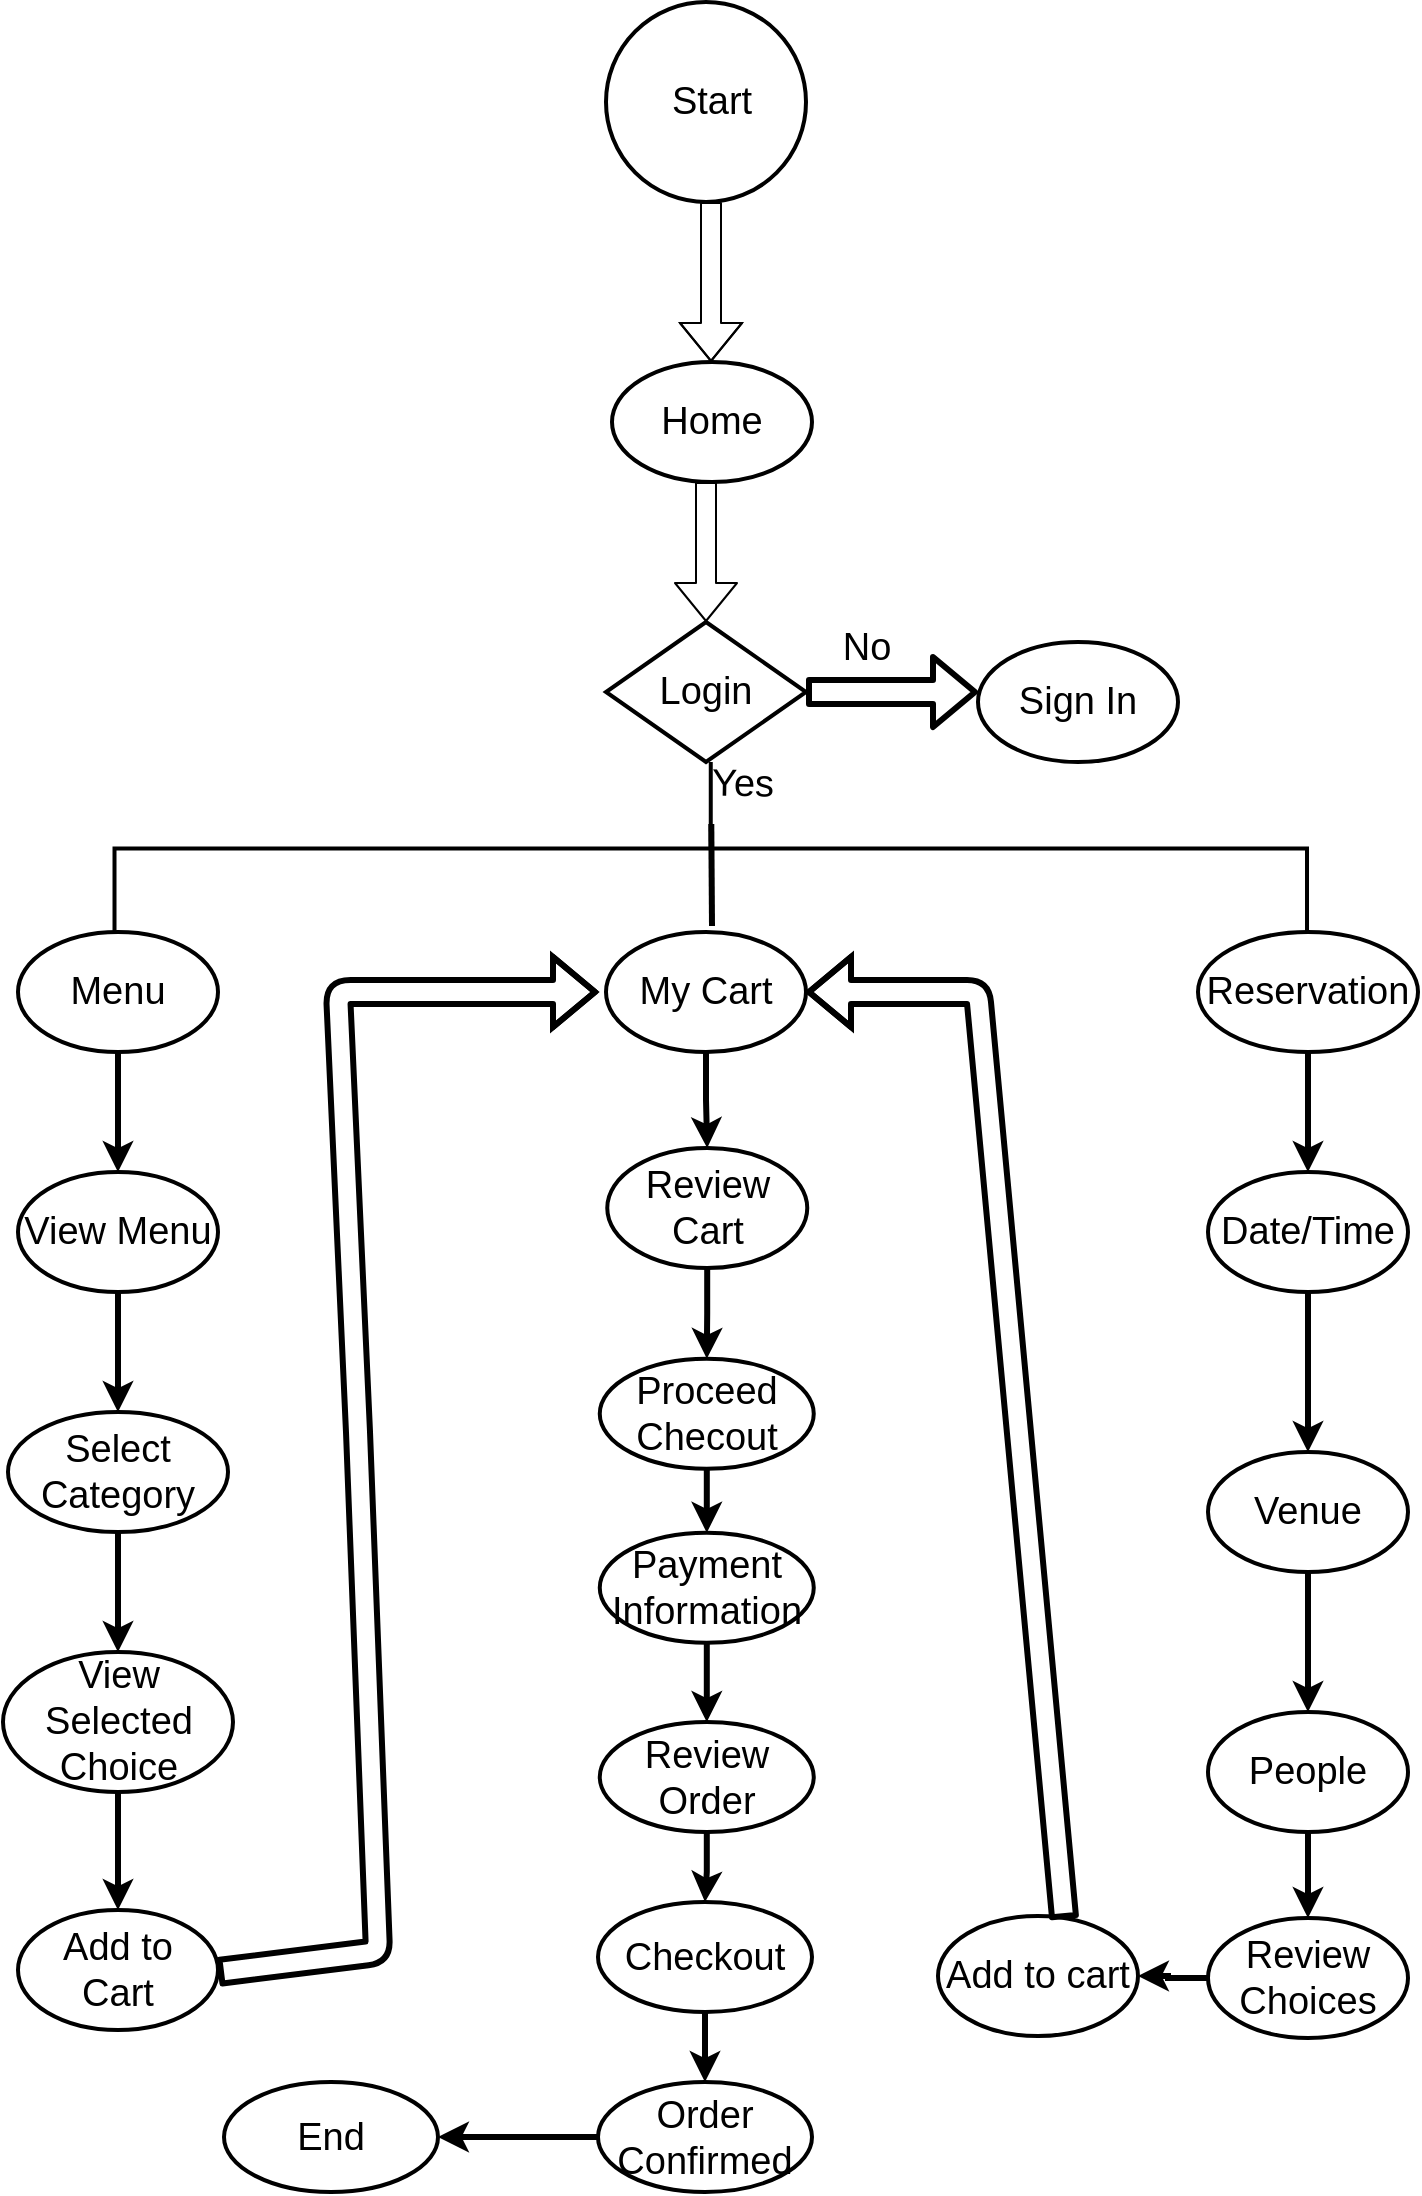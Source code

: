 <mxfile version="13.7.9" type="github"><diagram id="HCSsMY1fox_DIpHiyKUl" name="Page-1"><mxGraphModel dx="1240" dy="1853" grid="1" gridSize="10" guides="1" tooltips="1" connect="1" arrows="1" fold="1" page="1" pageScale="1" pageWidth="827" pageHeight="1169" background="#ffffff" math="0" shadow="0"><root><mxCell id="0"/><mxCell id="1" parent="0"/><mxCell id="HNMy4ISQY_406ZQvRQbY-1" value="" style="strokeWidth=2;html=1;shape=mxgraph.flowchart.start_2;whiteSpace=wrap;" vertex="1" parent="1"><mxGeometry x="364" y="-10" width="100" height="100" as="geometry"/></mxCell><mxCell id="HNMy4ISQY_406ZQvRQbY-2" value="&lt;div style=&quot;font-size: 19px;&quot;&gt;Start&lt;/div&gt;" style="text;html=1;strokeColor=none;fillColor=none;align=center;verticalAlign=middle;whiteSpace=wrap;rounded=0;fontSize=19;" vertex="1" parent="1"><mxGeometry x="394" y="20" width="46" height="40" as="geometry"/></mxCell><mxCell id="HNMy4ISQY_406ZQvRQbY-4" value="" style="shape=flexArrow;endArrow=classic;html=1;fontSize=19;" edge="1" parent="1"><mxGeometry width="50" height="50" relative="1" as="geometry"><mxPoint x="416.5" y="90" as="sourcePoint"/><mxPoint x="416.5" y="170" as="targetPoint"/><Array as="points"><mxPoint x="416.5" y="110"/><mxPoint x="416.5" y="130"/></Array></mxGeometry></mxCell><mxCell id="HNMy4ISQY_406ZQvRQbY-12" value="&lt;div&gt;Home&lt;/div&gt;" style="strokeWidth=2;html=1;shape=mxgraph.flowchart.start_1;whiteSpace=wrap;fontSize=19;" vertex="1" parent="1"><mxGeometry x="367" y="170" width="100" height="60" as="geometry"/></mxCell><mxCell id="HNMy4ISQY_406ZQvRQbY-13" value="" style="shape=flexArrow;endArrow=classic;html=1;fontSize=19;entryX=0.5;entryY=0;entryDx=0;entryDy=0;entryPerimeter=0;" edge="1" parent="1" target="HNMy4ISQY_406ZQvRQbY-45"><mxGeometry width="50" height="50" relative="1" as="geometry"><mxPoint x="414" y="230" as="sourcePoint"/><mxPoint x="416.5" y="310" as="targetPoint"/></mxGeometry></mxCell><mxCell id="HNMy4ISQY_406ZQvRQbY-15" value="" style="strokeWidth=2;html=1;shape=mxgraph.flowchart.annotation_2;align=left;labelPosition=right;pointerEvents=1;fontSize=19;rotation=90;" vertex="1" parent="1"><mxGeometry x="373.13" y="115.13" width="86.5" height="596.25" as="geometry"/></mxCell><mxCell id="HNMy4ISQY_406ZQvRQbY-69" value="" style="edgeStyle=orthogonalEdgeStyle;rounded=0;orthogonalLoop=1;jettySize=auto;html=1;strokeWidth=3;fontSize=19;" edge="1" parent="1" source="HNMy4ISQY_406ZQvRQbY-16" target="HNMy4ISQY_406ZQvRQbY-18"><mxGeometry relative="1" as="geometry"/></mxCell><mxCell id="HNMy4ISQY_406ZQvRQbY-16" value="Menu" style="strokeWidth=2;html=1;shape=mxgraph.flowchart.start_1;whiteSpace=wrap;fontSize=19;" vertex="1" parent="1"><mxGeometry x="70" y="455" width="100" height="60" as="geometry"/></mxCell><mxCell id="HNMy4ISQY_406ZQvRQbY-70" value="" style="edgeStyle=orthogonalEdgeStyle;rounded=0;orthogonalLoop=1;jettySize=auto;html=1;strokeWidth=3;fontSize=19;" edge="1" parent="1" source="HNMy4ISQY_406ZQvRQbY-18" target="HNMy4ISQY_406ZQvRQbY-25"><mxGeometry relative="1" as="geometry"/></mxCell><mxCell id="HNMy4ISQY_406ZQvRQbY-18" value="View Menu" style="strokeWidth=2;html=1;shape=mxgraph.flowchart.start_1;whiteSpace=wrap;fontSize=19;" vertex="1" parent="1"><mxGeometry x="70" y="575" width="100" height="60" as="geometry"/></mxCell><mxCell id="HNMy4ISQY_406ZQvRQbY-75" value="" style="edgeStyle=orthogonalEdgeStyle;rounded=0;orthogonalLoop=1;jettySize=auto;html=1;strokeWidth=3;fontSize=19;" edge="1" parent="1" source="HNMy4ISQY_406ZQvRQbY-22" target="HNMy4ISQY_406ZQvRQbY-30"><mxGeometry relative="1" as="geometry"/></mxCell><mxCell id="HNMy4ISQY_406ZQvRQbY-22" value="Reservation" style="strokeWidth=2;html=1;shape=mxgraph.flowchart.start_1;whiteSpace=wrap;fontSize=19;" vertex="1" parent="1"><mxGeometry x="660" y="455" width="110" height="60" as="geometry"/></mxCell><mxCell id="HNMy4ISQY_406ZQvRQbY-71" value="" style="edgeStyle=orthogonalEdgeStyle;rounded=0;orthogonalLoop=1;jettySize=auto;html=1;strokeWidth=3;fontSize=19;" edge="1" parent="1" source="HNMy4ISQY_406ZQvRQbY-25" target="HNMy4ISQY_406ZQvRQbY-32"><mxGeometry relative="1" as="geometry"/></mxCell><mxCell id="HNMy4ISQY_406ZQvRQbY-25" value="&lt;div&gt;Select&lt;/div&gt;&lt;div&gt;Category&lt;br&gt;&lt;/div&gt;" style="strokeWidth=2;html=1;shape=mxgraph.flowchart.start_1;whiteSpace=wrap;fontSize=19;" vertex="1" parent="1"><mxGeometry x="65" y="695" width="110" height="60" as="geometry"/></mxCell><mxCell id="HNMy4ISQY_406ZQvRQbY-73" value="" style="edgeStyle=orthogonalEdgeStyle;rounded=0;orthogonalLoop=1;jettySize=auto;html=1;strokeWidth=3;fontSize=19;" edge="1" parent="1" source="HNMy4ISQY_406ZQvRQbY-26" target="HNMy4ISQY_406ZQvRQbY-35"><mxGeometry relative="1" as="geometry"/></mxCell><mxCell id="HNMy4ISQY_406ZQvRQbY-26" value="My Cart" style="strokeWidth=2;html=1;shape=mxgraph.flowchart.start_1;whiteSpace=wrap;fontSize=19;" vertex="1" parent="1"><mxGeometry x="364" y="455" width="100" height="60" as="geometry"/></mxCell><mxCell id="HNMy4ISQY_406ZQvRQbY-27" value="" style="endArrow=none;html=1;fontSize=19;strokeWidth=3;" edge="1" parent="1"><mxGeometry width="50" height="50" relative="1" as="geometry"><mxPoint x="417" y="452" as="sourcePoint"/><mxPoint x="416.647" y="401" as="targetPoint"/></mxGeometry></mxCell><mxCell id="HNMy4ISQY_406ZQvRQbY-76" value="" style="edgeStyle=orthogonalEdgeStyle;rounded=0;orthogonalLoop=1;jettySize=auto;html=1;strokeWidth=3;fontSize=19;" edge="1" parent="1" source="HNMy4ISQY_406ZQvRQbY-30" target="HNMy4ISQY_406ZQvRQbY-42"><mxGeometry relative="1" as="geometry"/></mxCell><mxCell id="HNMy4ISQY_406ZQvRQbY-30" value="Date/Time" style="strokeWidth=2;html=1;shape=mxgraph.flowchart.start_1;whiteSpace=wrap;fontSize=19;" vertex="1" parent="1"><mxGeometry x="665" y="575" width="100" height="60" as="geometry"/></mxCell><mxCell id="HNMy4ISQY_406ZQvRQbY-72" value="" style="edgeStyle=orthogonalEdgeStyle;rounded=0;orthogonalLoop=1;jettySize=auto;html=1;strokeWidth=3;fontSize=19;" edge="1" parent="1" source="HNMy4ISQY_406ZQvRQbY-32" target="HNMy4ISQY_406ZQvRQbY-36"><mxGeometry relative="1" as="geometry"/></mxCell><mxCell id="HNMy4ISQY_406ZQvRQbY-32" value="View Selected Choice" style="strokeWidth=2;html=1;shape=mxgraph.flowchart.start_1;whiteSpace=wrap;fontSize=19;" vertex="1" parent="1"><mxGeometry x="62.5" y="815" width="115" height="70" as="geometry"/></mxCell><mxCell id="HNMy4ISQY_406ZQvRQbY-74" value="" style="edgeStyle=orthogonalEdgeStyle;rounded=0;orthogonalLoop=1;jettySize=auto;html=1;strokeWidth=3;fontSize=19;" edge="1" parent="1" source="HNMy4ISQY_406ZQvRQbY-35" target="HNMy4ISQY_406ZQvRQbY-67"><mxGeometry relative="1" as="geometry"/></mxCell><mxCell id="HNMy4ISQY_406ZQvRQbY-35" value="Review Cart" style="strokeWidth=2;html=1;shape=mxgraph.flowchart.start_1;whiteSpace=wrap;fontSize=19;" vertex="1" parent="1"><mxGeometry x="364.63" y="563" width="100" height="60" as="geometry"/></mxCell><mxCell id="HNMy4ISQY_406ZQvRQbY-36" value="&lt;div&gt;Add to &lt;br&gt;&lt;/div&gt;&lt;div&gt;Cart&lt;br&gt;&lt;/div&gt;" style="strokeWidth=2;html=1;shape=mxgraph.flowchart.start_1;whiteSpace=wrap;fontSize=19;" vertex="1" parent="1"><mxGeometry x="70" y="944" width="100" height="60" as="geometry"/></mxCell><mxCell id="HNMy4ISQY_406ZQvRQbY-41" value="" style="shape=flexArrow;endArrow=classic;html=1;strokeWidth=3;fontSize=19;exitX=1;exitY=0.5;exitDx=0;exitDy=0;exitPerimeter=0;" edge="1" parent="1"><mxGeometry width="50" height="50" relative="1" as="geometry"><mxPoint x="170" y="975" as="sourcePoint"/><mxPoint x="360" y="485" as="targetPoint"/><Array as="points"><mxPoint x="250" y="965"/><mxPoint x="240" y="705"/><mxPoint x="230" y="485"/></Array></mxGeometry></mxCell><mxCell id="HNMy4ISQY_406ZQvRQbY-77" value="" style="edgeStyle=orthogonalEdgeStyle;rounded=0;orthogonalLoop=1;jettySize=auto;html=1;strokeWidth=3;fontSize=19;" edge="1" parent="1" source="HNMy4ISQY_406ZQvRQbY-42" target="HNMy4ISQY_406ZQvRQbY-43"><mxGeometry relative="1" as="geometry"/></mxCell><mxCell id="HNMy4ISQY_406ZQvRQbY-42" value="Venue" style="strokeWidth=2;html=1;shape=mxgraph.flowchart.start_1;whiteSpace=wrap;fontSize=19;" vertex="1" parent="1"><mxGeometry x="665" y="715" width="100" height="60" as="geometry"/></mxCell><mxCell id="HNMy4ISQY_406ZQvRQbY-80" value="" style="edgeStyle=orthogonalEdgeStyle;rounded=0;orthogonalLoop=1;jettySize=auto;html=1;strokeWidth=3;fontSize=19;" edge="1" parent="1" source="HNMy4ISQY_406ZQvRQbY-43" target="HNMy4ISQY_406ZQvRQbY-61"><mxGeometry relative="1" as="geometry"/></mxCell><mxCell id="HNMy4ISQY_406ZQvRQbY-43" value="People" style="strokeWidth=2;html=1;shape=mxgraph.flowchart.start_1;whiteSpace=wrap;fontSize=19;" vertex="1" parent="1"><mxGeometry x="665" y="845" width="100" height="60" as="geometry"/></mxCell><mxCell id="HNMy4ISQY_406ZQvRQbY-45" value="Login" style="strokeWidth=2;html=1;shape=mxgraph.flowchart.decision;whiteSpace=wrap;fontSize=19;" vertex="1" parent="1"><mxGeometry x="364" y="300" width="100" height="70" as="geometry"/></mxCell><mxCell id="HNMy4ISQY_406ZQvRQbY-47" value="Yes" style="text;html=1;align=center;verticalAlign=middle;resizable=0;points=[];autosize=1;fontSize=19;rotation=1;" vertex="1" parent="1"><mxGeometry x="407" y="366" width="50" height="30" as="geometry"/></mxCell><mxCell id="HNMy4ISQY_406ZQvRQbY-48" value="" style="shape=flexArrow;endArrow=classic;html=1;strokeWidth=3;fontSize=19;exitX=1;exitY=0.5;exitDx=0;exitDy=0;exitPerimeter=0;" edge="1" parent="1" source="HNMy4ISQY_406ZQvRQbY-45"><mxGeometry width="50" height="50" relative="1" as="geometry"><mxPoint x="464" y="340" as="sourcePoint"/><mxPoint x="550" y="335" as="targetPoint"/></mxGeometry></mxCell><mxCell id="HNMy4ISQY_406ZQvRQbY-49" value="Sign In" style="strokeWidth=2;html=1;shape=mxgraph.flowchart.start_1;whiteSpace=wrap;fontSize=19;" vertex="1" parent="1"><mxGeometry x="550" y="310" width="100" height="60" as="geometry"/></mxCell><mxCell id="HNMy4ISQY_406ZQvRQbY-50" value="No" style="text;html=1;align=center;verticalAlign=middle;resizable=0;points=[];autosize=1;fontSize=19;" vertex="1" parent="1"><mxGeometry x="474" y="298" width="40" height="30" as="geometry"/></mxCell><mxCell id="HNMy4ISQY_406ZQvRQbY-81" value="" style="edgeStyle=orthogonalEdgeStyle;rounded=0;orthogonalLoop=1;jettySize=auto;html=1;strokeWidth=3;fontSize=19;" edge="1" parent="1" source="HNMy4ISQY_406ZQvRQbY-61" target="HNMy4ISQY_406ZQvRQbY-63"><mxGeometry relative="1" as="geometry"/></mxCell><mxCell id="HNMy4ISQY_406ZQvRQbY-61" value="Review Choices" style="strokeWidth=2;html=1;shape=mxgraph.flowchart.start_1;whiteSpace=wrap;fontSize=19;" vertex="1" parent="1"><mxGeometry x="665" y="948" width="100" height="60" as="geometry"/></mxCell><mxCell id="HNMy4ISQY_406ZQvRQbY-63" value="Add to cart" style="strokeWidth=2;html=1;shape=mxgraph.flowchart.start_1;whiteSpace=wrap;fontSize=19;" vertex="1" parent="1"><mxGeometry x="530" y="947" width="100" height="60" as="geometry"/></mxCell><mxCell id="HNMy4ISQY_406ZQvRQbY-65" value="" style="shape=flexArrow;endArrow=classic;html=1;strokeWidth=3;fontSize=19;exitX=0.631;exitY=0.026;exitDx=0;exitDy=0;exitPerimeter=0;entryX=1;entryY=0.5;entryDx=0;entryDy=0;entryPerimeter=0;" edge="1" parent="1" source="HNMy4ISQY_406ZQvRQbY-63" target="HNMy4ISQY_406ZQvRQbY-26"><mxGeometry width="50" height="50" relative="1" as="geometry"><mxPoint x="380" y="760" as="sourcePoint"/><mxPoint x="460" y="490" as="targetPoint"/><Array as="points"><mxPoint x="550" y="485"/></Array></mxGeometry></mxCell><mxCell id="HNMy4ISQY_406ZQvRQbY-83" value="" style="edgeStyle=orthogonalEdgeStyle;rounded=0;orthogonalLoop=1;jettySize=auto;html=1;strokeWidth=3;fontSize=19;" edge="1" parent="1" source="HNMy4ISQY_406ZQvRQbY-67" target="HNMy4ISQY_406ZQvRQbY-82"><mxGeometry relative="1" as="geometry"/></mxCell><mxCell id="HNMy4ISQY_406ZQvRQbY-67" value="Proceed Checout" style="strokeWidth=2;html=1;shape=mxgraph.flowchart.start_1;whiteSpace=wrap;fontSize=19;" vertex="1" parent="1"><mxGeometry x="360.88" y="668.38" width="107" height="55" as="geometry"/></mxCell><mxCell id="HNMy4ISQY_406ZQvRQbY-85" value="" style="edgeStyle=orthogonalEdgeStyle;rounded=0;orthogonalLoop=1;jettySize=auto;html=1;strokeWidth=3;fontSize=19;" edge="1" parent="1" source="HNMy4ISQY_406ZQvRQbY-82" target="HNMy4ISQY_406ZQvRQbY-84"><mxGeometry relative="1" as="geometry"/></mxCell><mxCell id="HNMy4ISQY_406ZQvRQbY-82" value="Payment Information" style="strokeWidth=2;html=1;shape=mxgraph.flowchart.start_1;whiteSpace=wrap;fontSize=19;" vertex="1" parent="1"><mxGeometry x="360.88" y="755.38" width="107" height="55" as="geometry"/></mxCell><mxCell id="HNMy4ISQY_406ZQvRQbY-87" value="" style="edgeStyle=orthogonalEdgeStyle;rounded=0;orthogonalLoop=1;jettySize=auto;html=1;strokeWidth=3;fontSize=19;" edge="1" parent="1" source="HNMy4ISQY_406ZQvRQbY-84" target="HNMy4ISQY_406ZQvRQbY-86"><mxGeometry relative="1" as="geometry"/></mxCell><mxCell id="HNMy4ISQY_406ZQvRQbY-84" value="Review Order" style="strokeWidth=2;html=1;shape=mxgraph.flowchart.start_1;whiteSpace=wrap;fontSize=19;" vertex="1" parent="1"><mxGeometry x="360.88" y="850" width="107" height="55" as="geometry"/></mxCell><mxCell id="HNMy4ISQY_406ZQvRQbY-89" value="" style="edgeStyle=orthogonalEdgeStyle;rounded=0;orthogonalLoop=1;jettySize=auto;html=1;strokeWidth=3;fontSize=19;" edge="1" parent="1" source="HNMy4ISQY_406ZQvRQbY-86" target="HNMy4ISQY_406ZQvRQbY-88"><mxGeometry relative="1" as="geometry"/></mxCell><mxCell id="HNMy4ISQY_406ZQvRQbY-86" value="Checkout" style="strokeWidth=2;html=1;shape=mxgraph.flowchart.start_1;whiteSpace=wrap;fontSize=19;" vertex="1" parent="1"><mxGeometry x="360" y="940" width="107" height="55" as="geometry"/></mxCell><mxCell id="HNMy4ISQY_406ZQvRQbY-91" value="" style="edgeStyle=orthogonalEdgeStyle;rounded=0;orthogonalLoop=1;jettySize=auto;html=1;strokeWidth=3;fontSize=19;" edge="1" parent="1" source="HNMy4ISQY_406ZQvRQbY-88" target="HNMy4ISQY_406ZQvRQbY-90"><mxGeometry relative="1" as="geometry"/></mxCell><mxCell id="HNMy4ISQY_406ZQvRQbY-88" value="Order Confirmed" style="strokeWidth=2;html=1;shape=mxgraph.flowchart.start_1;whiteSpace=wrap;fontSize=19;" vertex="1" parent="1"><mxGeometry x="360" y="1030" width="107" height="55" as="geometry"/></mxCell><mxCell id="HNMy4ISQY_406ZQvRQbY-90" value="End" style="strokeWidth=2;html=1;shape=mxgraph.flowchart.start_1;whiteSpace=wrap;fontSize=19;" vertex="1" parent="1"><mxGeometry x="173" y="1030" width="107" height="55" as="geometry"/></mxCell></root></mxGraphModel></diagram></mxfile>